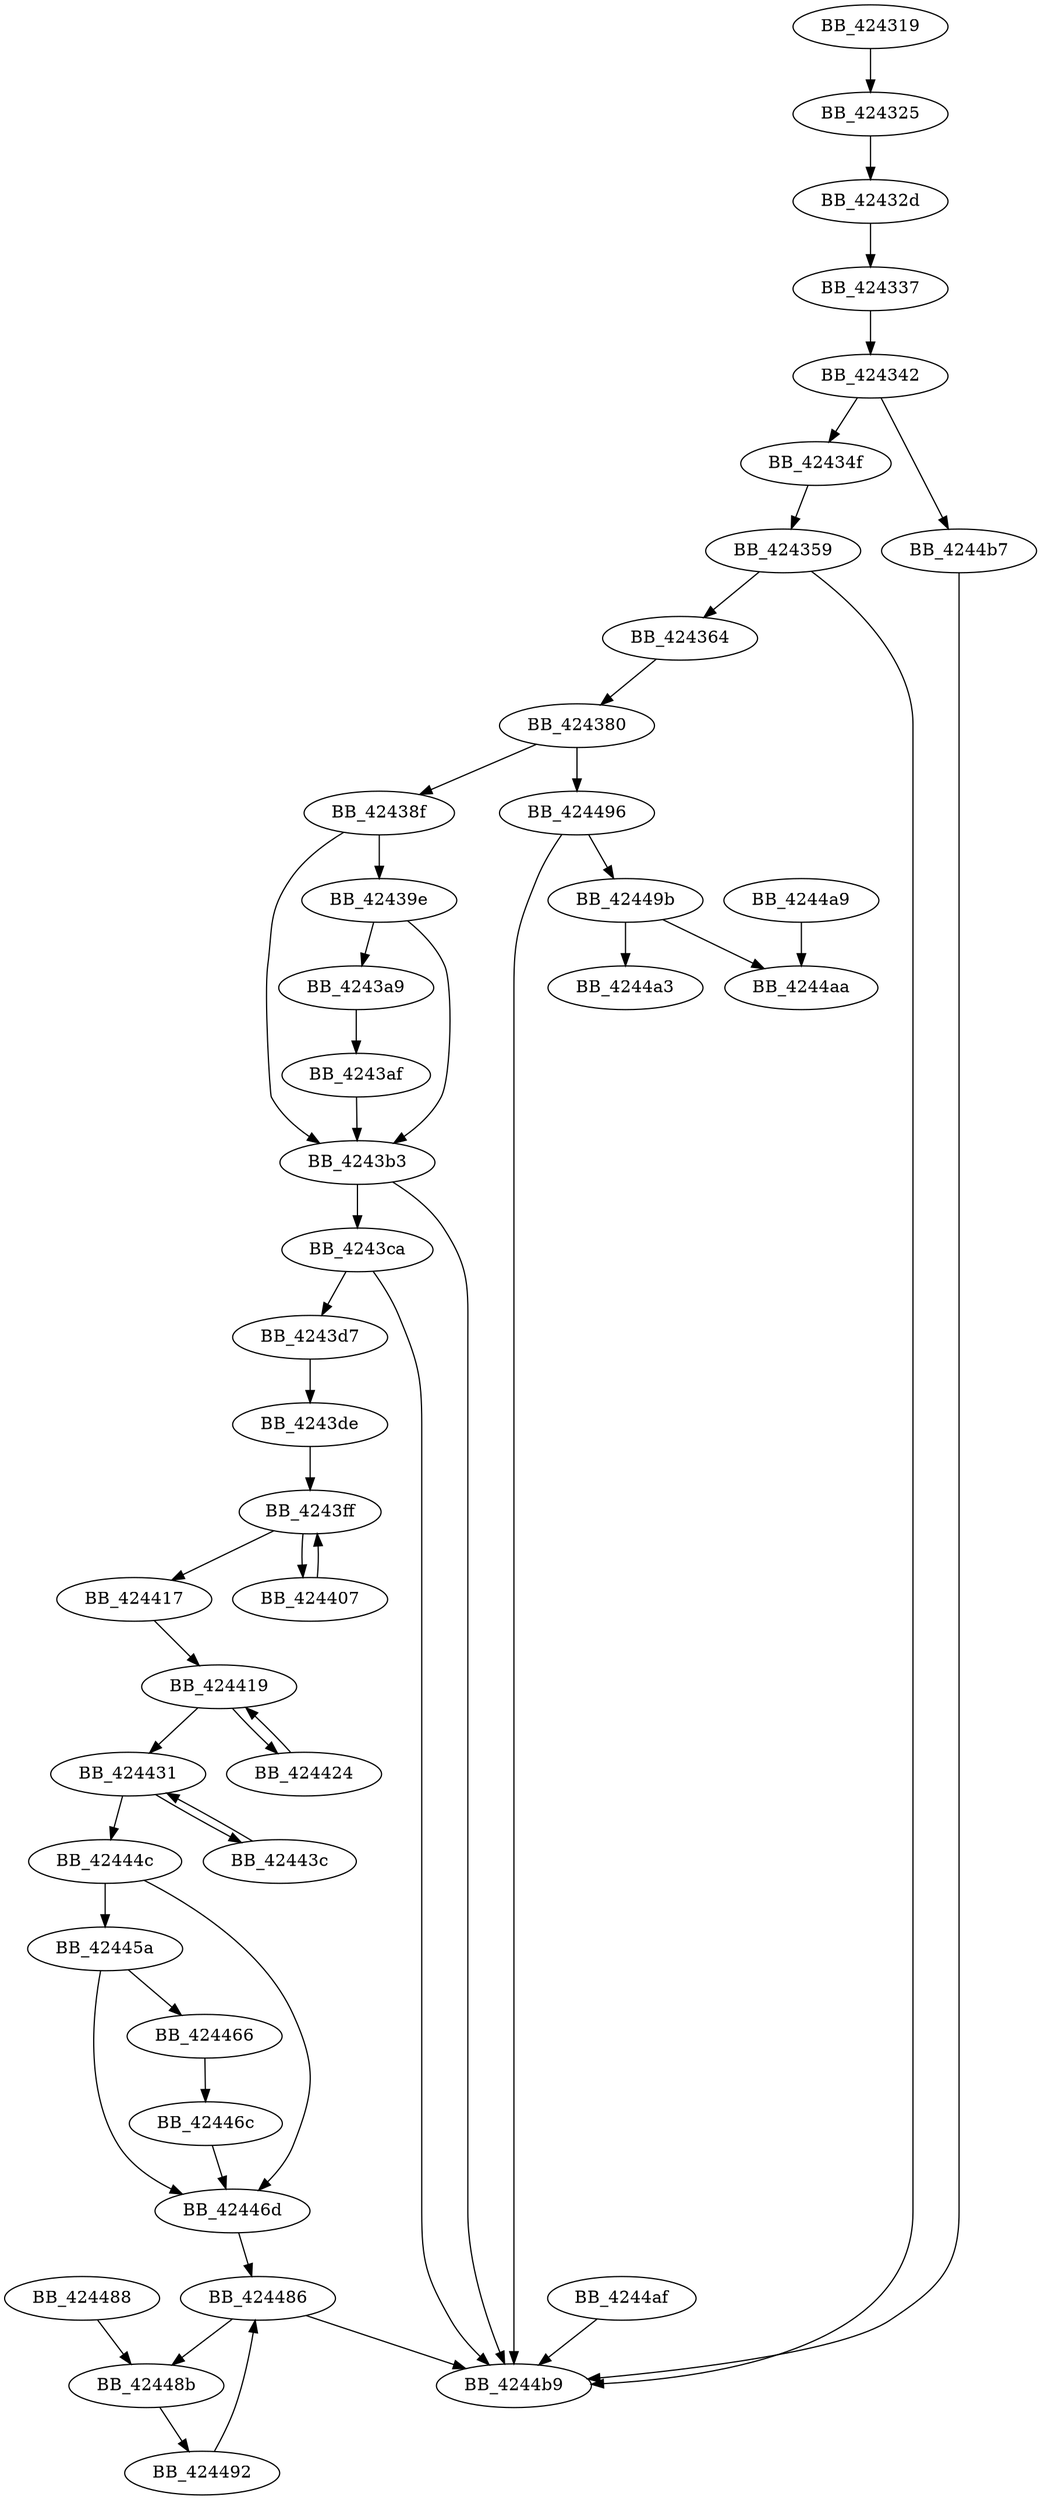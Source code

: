 DiGraph __setmbcp{
BB_424319->BB_424325
BB_424325->BB_42432d
BB_42432d->BB_424337
BB_424337->BB_424342
BB_424342->BB_42434f
BB_424342->BB_4244b7
BB_42434f->BB_424359
BB_424359->BB_424364
BB_424359->BB_4244b9
BB_424364->BB_424380
BB_424380->BB_42438f
BB_424380->BB_424496
BB_42438f->BB_42439e
BB_42438f->BB_4243b3
BB_42439e->BB_4243a9
BB_42439e->BB_4243b3
BB_4243a9->BB_4243af
BB_4243af->BB_4243b3
BB_4243b3->BB_4243ca
BB_4243b3->BB_4244b9
BB_4243ca->BB_4243d7
BB_4243ca->BB_4244b9
BB_4243d7->BB_4243de
BB_4243de->BB_4243ff
BB_4243ff->BB_424407
BB_4243ff->BB_424417
BB_424407->BB_4243ff
BB_424417->BB_424419
BB_424419->BB_424424
BB_424419->BB_424431
BB_424424->BB_424419
BB_424431->BB_42443c
BB_424431->BB_42444c
BB_42443c->BB_424431
BB_42444c->BB_42445a
BB_42444c->BB_42446d
BB_42445a->BB_424466
BB_42445a->BB_42446d
BB_424466->BB_42446c
BB_42446c->BB_42446d
BB_42446d->BB_424486
BB_424486->BB_42448b
BB_424486->BB_4244b9
BB_424488->BB_42448b
BB_42448b->BB_424492
BB_424492->BB_424486
BB_424496->BB_42449b
BB_424496->BB_4244b9
BB_42449b->BB_4244a3
BB_42449b->BB_4244aa
BB_4244a9->BB_4244aa
BB_4244af->BB_4244b9
BB_4244b7->BB_4244b9
}
